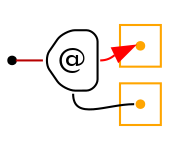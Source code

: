 digraph G {
  rankdir=LR;
  edge[arrowhead=none,arrowtail=none];
  node[fixedsize=true,shape=circle]
  size="9.201041666666667,5.219270833333334";
  labeldistance=0;
  nodesep=.175;
  ranksep=.175;

 nd1[shape=point];
 nd2[label="@",tooltip="nd2-AppGraph",style=rounded,orientation=90,shape=house,width=.4,height=.4,color="#000000"];
 subgraph cluster_nd4 {
   graph[style=fill,color="orange"];
   ndcluster_nd4[tooltip="nd4",orientation=90,shape=point,color="orange"];
 };
 subgraph cluster_nd99 {
   graph[style=fill,color="orange"];
   ndcluster_nd99[tooltip="nd99",orientation=90,shape=point,color="orange"];
 };

  nd2->ndcluster_nd4[tailport=e,headport=w,color=red,arrowhead=normal];
  nd2->ndcluster_nd99[tailport=s,headport=w];
  nd1->nd2[tailport=e,headport=w,color="#b70000",arrowhead=none,arrowtail=none];
}